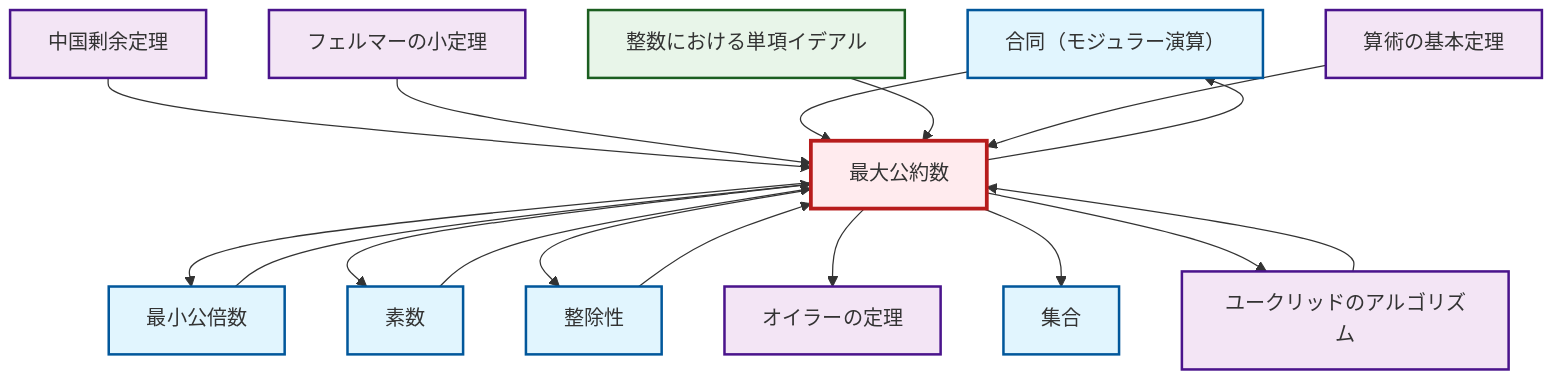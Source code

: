 graph TD
    classDef definition fill:#e1f5fe,stroke:#01579b,stroke-width:2px
    classDef theorem fill:#f3e5f5,stroke:#4a148c,stroke-width:2px
    classDef axiom fill:#fff3e0,stroke:#e65100,stroke-width:2px
    classDef example fill:#e8f5e9,stroke:#1b5e20,stroke-width:2px
    classDef current fill:#ffebee,stroke:#b71c1c,stroke-width:3px
    def-congruence["合同（モジュラー演算）"]:::definition
    ex-principal-ideal["整数における単項イデアル"]:::example
    def-prime["素数"]:::definition
    def-lcm["最小公倍数"]:::definition
    def-set["集合"]:::definition
    thm-euclidean-algorithm["ユークリッドのアルゴリズム"]:::theorem
    thm-euler["オイラーの定理"]:::theorem
    thm-fermat-little["フェルマーの小定理"]:::theorem
    thm-fundamental-arithmetic["算術の基本定理"]:::theorem
    def-divisibility["整除性"]:::definition
    thm-chinese-remainder["中国剰余定理"]:::theorem
    def-gcd["最大公約数"]:::definition
    def-gcd --> def-lcm
    def-gcd --> def-prime
    def-gcd --> def-divisibility
    def-gcd --> thm-euler
    thm-chinese-remainder --> def-gcd
    def-prime --> def-gcd
    thm-euclidean-algorithm --> def-gcd
    def-gcd --> def-set
    thm-fermat-little --> def-gcd
    def-congruence --> def-gcd
    def-lcm --> def-gcd
    def-divisibility --> def-gcd
    def-gcd --> def-congruence
    ex-principal-ideal --> def-gcd
    thm-fundamental-arithmetic --> def-gcd
    def-gcd --> thm-euclidean-algorithm
    class def-gcd current